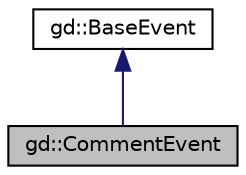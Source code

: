 digraph "gd::CommentEvent"
{
  edge [fontname="Helvetica",fontsize="10",labelfontname="Helvetica",labelfontsize="10"];
  node [fontname="Helvetica",fontsize="10",shape=record];
  Node1 [label="gd::CommentEvent",height=0.2,width=0.4,color="black", fillcolor="grey75", style="filled" fontcolor="black"];
  Node2 -> Node1 [dir="back",color="midnightblue",fontsize="10",style="solid",fontname="Helvetica"];
  Node2 [label="gd::BaseEvent",height=0.2,width=0.4,color="black", fillcolor="white", style="filled",URL="$classgd_1_1_base_event.html",tooltip="Base class defining an event. "];
}

